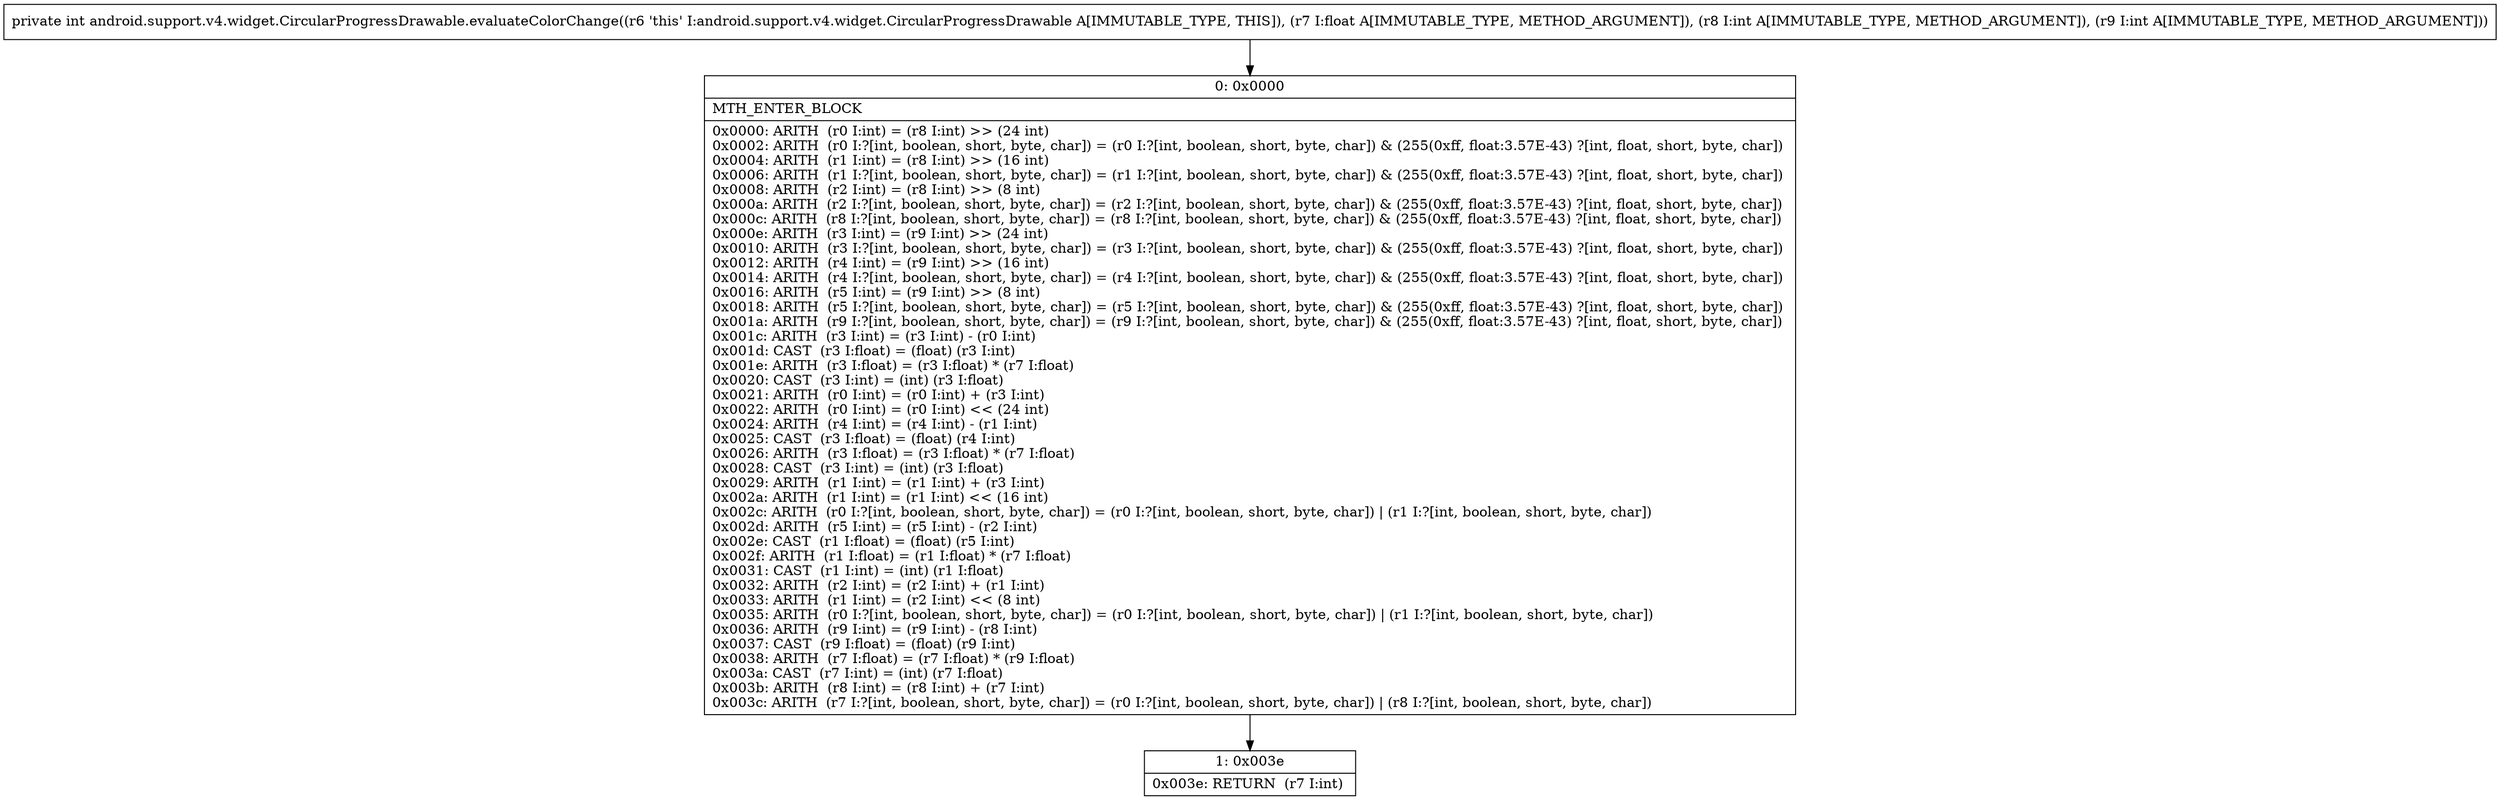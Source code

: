 digraph "CFG forandroid.support.v4.widget.CircularProgressDrawable.evaluateColorChange(FII)I" {
Node_0 [shape=record,label="{0\:\ 0x0000|MTH_ENTER_BLOCK\l|0x0000: ARITH  (r0 I:int) = (r8 I:int) \>\> (24 int) \l0x0002: ARITH  (r0 I:?[int, boolean, short, byte, char]) = (r0 I:?[int, boolean, short, byte, char]) & (255(0xff, float:3.57E\-43) ?[int, float, short, byte, char]) \l0x0004: ARITH  (r1 I:int) = (r8 I:int) \>\> (16 int) \l0x0006: ARITH  (r1 I:?[int, boolean, short, byte, char]) = (r1 I:?[int, boolean, short, byte, char]) & (255(0xff, float:3.57E\-43) ?[int, float, short, byte, char]) \l0x0008: ARITH  (r2 I:int) = (r8 I:int) \>\> (8 int) \l0x000a: ARITH  (r2 I:?[int, boolean, short, byte, char]) = (r2 I:?[int, boolean, short, byte, char]) & (255(0xff, float:3.57E\-43) ?[int, float, short, byte, char]) \l0x000c: ARITH  (r8 I:?[int, boolean, short, byte, char]) = (r8 I:?[int, boolean, short, byte, char]) & (255(0xff, float:3.57E\-43) ?[int, float, short, byte, char]) \l0x000e: ARITH  (r3 I:int) = (r9 I:int) \>\> (24 int) \l0x0010: ARITH  (r3 I:?[int, boolean, short, byte, char]) = (r3 I:?[int, boolean, short, byte, char]) & (255(0xff, float:3.57E\-43) ?[int, float, short, byte, char]) \l0x0012: ARITH  (r4 I:int) = (r9 I:int) \>\> (16 int) \l0x0014: ARITH  (r4 I:?[int, boolean, short, byte, char]) = (r4 I:?[int, boolean, short, byte, char]) & (255(0xff, float:3.57E\-43) ?[int, float, short, byte, char]) \l0x0016: ARITH  (r5 I:int) = (r9 I:int) \>\> (8 int) \l0x0018: ARITH  (r5 I:?[int, boolean, short, byte, char]) = (r5 I:?[int, boolean, short, byte, char]) & (255(0xff, float:3.57E\-43) ?[int, float, short, byte, char]) \l0x001a: ARITH  (r9 I:?[int, boolean, short, byte, char]) = (r9 I:?[int, boolean, short, byte, char]) & (255(0xff, float:3.57E\-43) ?[int, float, short, byte, char]) \l0x001c: ARITH  (r3 I:int) = (r3 I:int) \- (r0 I:int) \l0x001d: CAST  (r3 I:float) = (float) (r3 I:int) \l0x001e: ARITH  (r3 I:float) = (r3 I:float) * (r7 I:float) \l0x0020: CAST  (r3 I:int) = (int) (r3 I:float) \l0x0021: ARITH  (r0 I:int) = (r0 I:int) + (r3 I:int) \l0x0022: ARITH  (r0 I:int) = (r0 I:int) \<\< (24 int) \l0x0024: ARITH  (r4 I:int) = (r4 I:int) \- (r1 I:int) \l0x0025: CAST  (r3 I:float) = (float) (r4 I:int) \l0x0026: ARITH  (r3 I:float) = (r3 I:float) * (r7 I:float) \l0x0028: CAST  (r3 I:int) = (int) (r3 I:float) \l0x0029: ARITH  (r1 I:int) = (r1 I:int) + (r3 I:int) \l0x002a: ARITH  (r1 I:int) = (r1 I:int) \<\< (16 int) \l0x002c: ARITH  (r0 I:?[int, boolean, short, byte, char]) = (r0 I:?[int, boolean, short, byte, char]) \| (r1 I:?[int, boolean, short, byte, char]) \l0x002d: ARITH  (r5 I:int) = (r5 I:int) \- (r2 I:int) \l0x002e: CAST  (r1 I:float) = (float) (r5 I:int) \l0x002f: ARITH  (r1 I:float) = (r1 I:float) * (r7 I:float) \l0x0031: CAST  (r1 I:int) = (int) (r1 I:float) \l0x0032: ARITH  (r2 I:int) = (r2 I:int) + (r1 I:int) \l0x0033: ARITH  (r1 I:int) = (r2 I:int) \<\< (8 int) \l0x0035: ARITH  (r0 I:?[int, boolean, short, byte, char]) = (r0 I:?[int, boolean, short, byte, char]) \| (r1 I:?[int, boolean, short, byte, char]) \l0x0036: ARITH  (r9 I:int) = (r9 I:int) \- (r8 I:int) \l0x0037: CAST  (r9 I:float) = (float) (r9 I:int) \l0x0038: ARITH  (r7 I:float) = (r7 I:float) * (r9 I:float) \l0x003a: CAST  (r7 I:int) = (int) (r7 I:float) \l0x003b: ARITH  (r8 I:int) = (r8 I:int) + (r7 I:int) \l0x003c: ARITH  (r7 I:?[int, boolean, short, byte, char]) = (r0 I:?[int, boolean, short, byte, char]) \| (r8 I:?[int, boolean, short, byte, char]) \l}"];
Node_1 [shape=record,label="{1\:\ 0x003e|0x003e: RETURN  (r7 I:int) \l}"];
MethodNode[shape=record,label="{private int android.support.v4.widget.CircularProgressDrawable.evaluateColorChange((r6 'this' I:android.support.v4.widget.CircularProgressDrawable A[IMMUTABLE_TYPE, THIS]), (r7 I:float A[IMMUTABLE_TYPE, METHOD_ARGUMENT]), (r8 I:int A[IMMUTABLE_TYPE, METHOD_ARGUMENT]), (r9 I:int A[IMMUTABLE_TYPE, METHOD_ARGUMENT])) }"];
MethodNode -> Node_0;
Node_0 -> Node_1;
}

